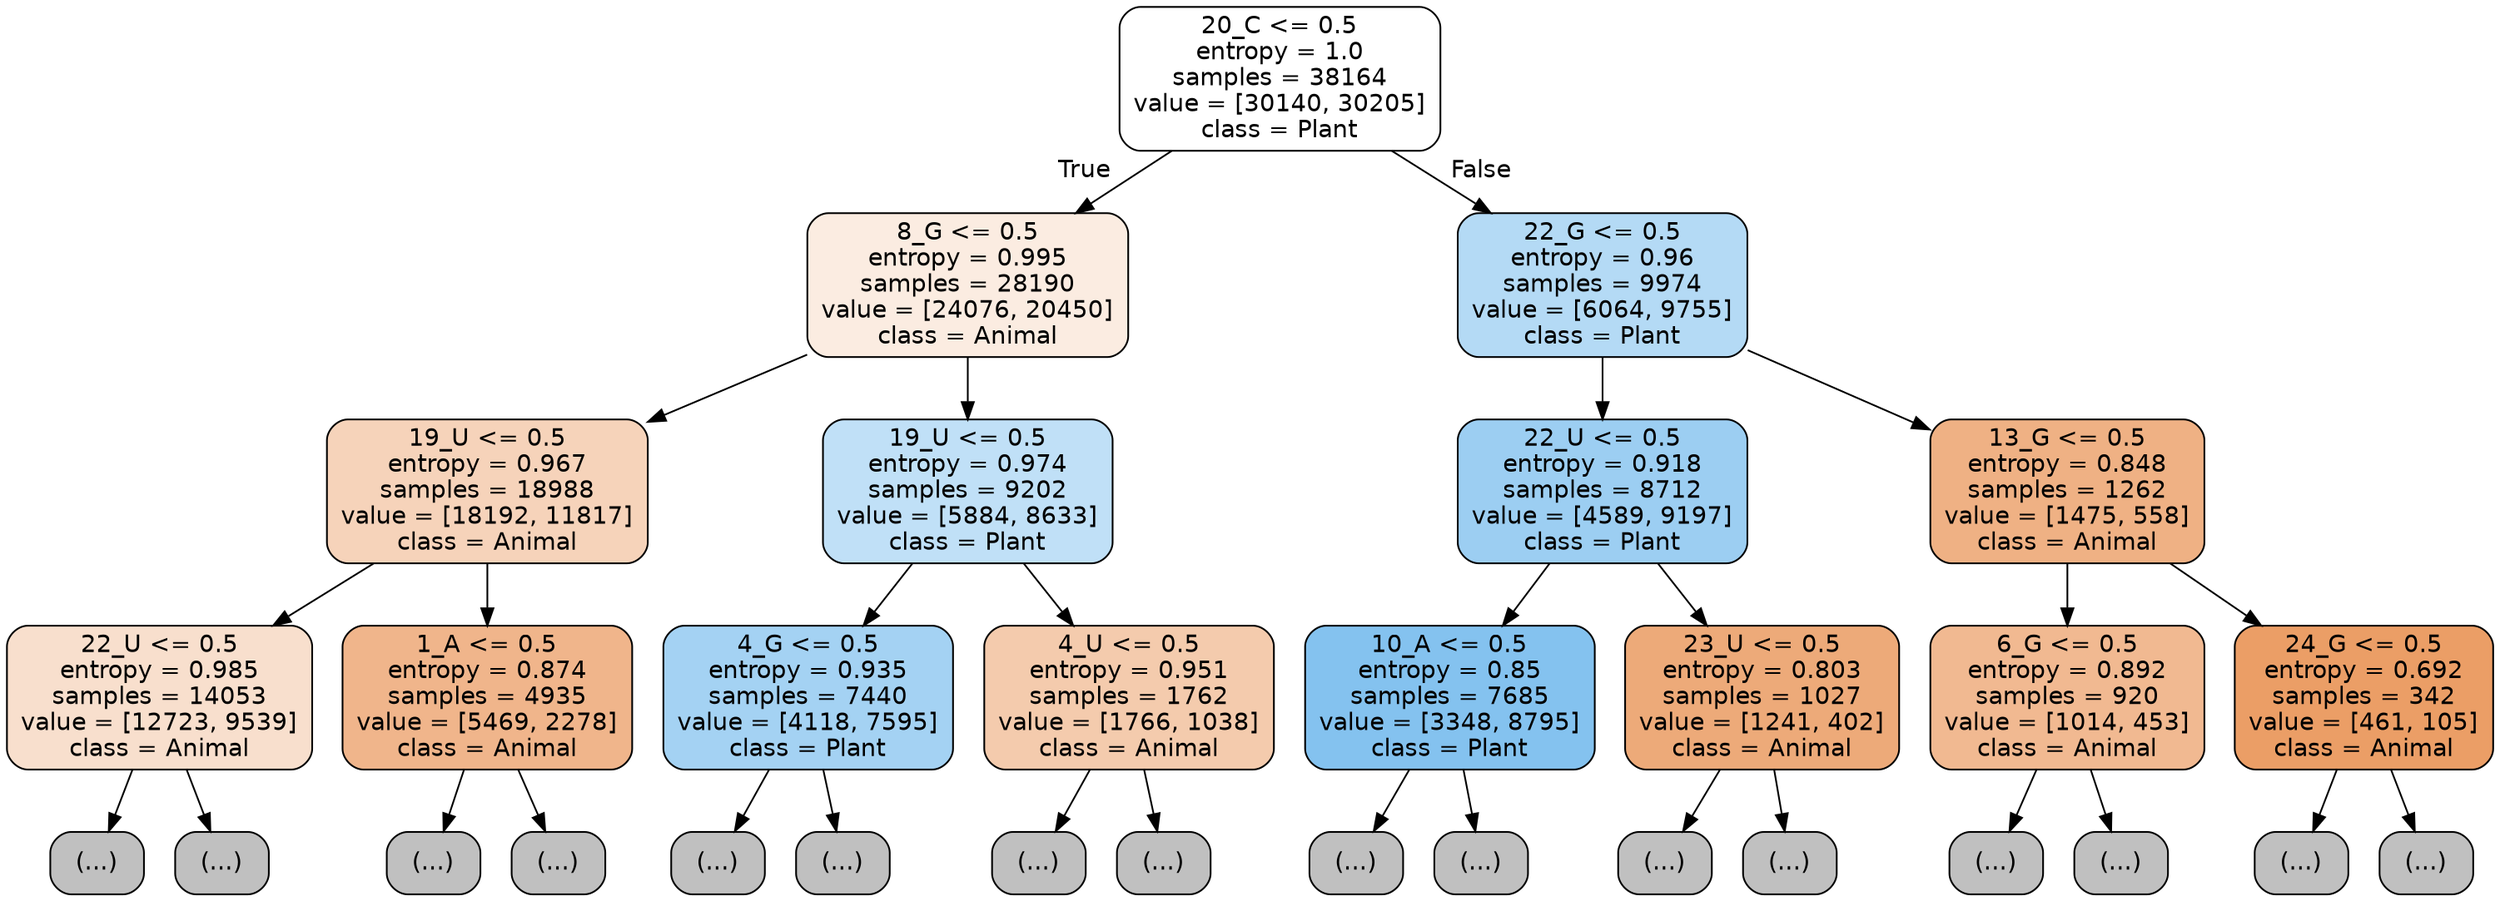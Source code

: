 digraph Tree {
node [shape=box, style="filled, rounded", color="black", fontname="helvetica"] ;
edge [fontname="helvetica"] ;
0 [label="20_C <= 0.5\nentropy = 1.0\nsamples = 38164\nvalue = [30140, 30205]\nclass = Plant", fillcolor="#ffffff"] ;
1 [label="8_G <= 0.5\nentropy = 0.995\nsamples = 28190\nvalue = [24076, 20450]\nclass = Animal", fillcolor="#fbece1"] ;
0 -> 1 [labeldistance=2.5, labelangle=45, headlabel="True"] ;
2 [label="19_U <= 0.5\nentropy = 0.967\nsamples = 18988\nvalue = [18192, 11817]\nclass = Animal", fillcolor="#f6d3ba"] ;
1 -> 2 ;
3 [label="22_U <= 0.5\nentropy = 0.985\nsamples = 14053\nvalue = [12723, 9539]\nclass = Animal", fillcolor="#f8dfcd"] ;
2 -> 3 ;
4 [label="(...)", fillcolor="#C0C0C0"] ;
3 -> 4 ;
6305 [label="(...)", fillcolor="#C0C0C0"] ;
3 -> 6305 ;
7132 [label="1_A <= 0.5\nentropy = 0.874\nsamples = 4935\nvalue = [5469, 2278]\nclass = Animal", fillcolor="#f0b58b"] ;
2 -> 7132 ;
7133 [label="(...)", fillcolor="#C0C0C0"] ;
7132 -> 7133 ;
8906 [label="(...)", fillcolor="#C0C0C0"] ;
7132 -> 8906 ;
9475 [label="19_U <= 0.5\nentropy = 0.974\nsamples = 9202\nvalue = [5884, 8633]\nclass = Plant", fillcolor="#c0e0f7"] ;
1 -> 9475 ;
9476 [label="4_G <= 0.5\nentropy = 0.935\nsamples = 7440\nvalue = [4118, 7595]\nclass = Plant", fillcolor="#a4d2f3"] ;
9475 -> 9476 ;
9477 [label="(...)", fillcolor="#C0C0C0"] ;
9476 -> 9477 ;
11226 [label="(...)", fillcolor="#C0C0C0"] ;
9476 -> 11226 ;
12063 [label="4_U <= 0.5\nentropy = 0.951\nsamples = 1762\nvalue = [1766, 1038]\nclass = Animal", fillcolor="#f4cbad"] ;
9475 -> 12063 ;
12064 [label="(...)", fillcolor="#C0C0C0"] ;
12063 -> 12064 ;
12767 [label="(...)", fillcolor="#C0C0C0"] ;
12063 -> 12767 ;
12992 [label="22_G <= 0.5\nentropy = 0.96\nsamples = 9974\nvalue = [6064, 9755]\nclass = Plant", fillcolor="#b4daf5"] ;
0 -> 12992 [labeldistance=2.5, labelangle=-45, headlabel="False"] ;
12993 [label="22_U <= 0.5\nentropy = 0.918\nsamples = 8712\nvalue = [4589, 9197]\nclass = Plant", fillcolor="#9ccef2"] ;
12992 -> 12993 ;
12994 [label="10_A <= 0.5\nentropy = 0.85\nsamples = 7685\nvalue = [3348, 8795]\nclass = Plant", fillcolor="#84c2ef"] ;
12993 -> 12994 ;
12995 [label="(...)", fillcolor="#C0C0C0"] ;
12994 -> 12995 ;
15302 [label="(...)", fillcolor="#C0C0C0"] ;
12994 -> 15302 ;
15935 [label="23_U <= 0.5\nentropy = 0.803\nsamples = 1027\nvalue = [1241, 402]\nclass = Animal", fillcolor="#edaa79"] ;
12993 -> 15935 ;
15936 [label="(...)", fillcolor="#C0C0C0"] ;
15935 -> 15936 ;
16397 [label="(...)", fillcolor="#C0C0C0"] ;
15935 -> 16397 ;
16422 [label="13_G <= 0.5\nentropy = 0.848\nsamples = 1262\nvalue = [1475, 558]\nclass = Animal", fillcolor="#efb184"] ;
12992 -> 16422 ;
16423 [label="6_G <= 0.5\nentropy = 0.892\nsamples = 920\nvalue = [1014, 453]\nclass = Animal", fillcolor="#f1b991"] ;
16422 -> 16423 ;
16424 [label="(...)", fillcolor="#C0C0C0"] ;
16423 -> 16424 ;
16705 [label="(...)", fillcolor="#C0C0C0"] ;
16423 -> 16705 ;
16836 [label="24_G <= 0.5\nentropy = 0.692\nsamples = 342\nvalue = [461, 105]\nclass = Animal", fillcolor="#eb9e66"] ;
16422 -> 16836 ;
16837 [label="(...)", fillcolor="#C0C0C0"] ;
16836 -> 16837 ;
17002 [label="(...)", fillcolor="#C0C0C0"] ;
16836 -> 17002 ;
}